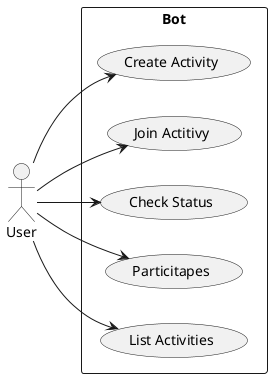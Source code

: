 @startuml
left to right direction
skinparam packageStyle rectangle
:User: as user
rectangle Bot {
    usecase "Create Activity" as ca
    usecase "Join Actitivy" as ja
    usecase "Check Status" as cs
    usecase "Particitapes" as pa
    usecase "List Activities" as la
}
user --> ca
user --> pa
user --> cs
user --> ja
user --> la
@enduml